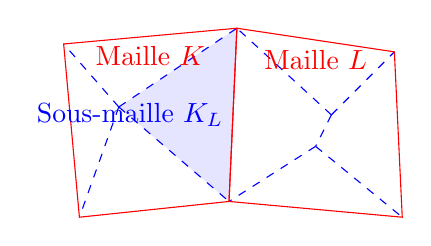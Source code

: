 % Points
\coordinate (O) at (-0.5, 0.2);
\coordinate (O') at (2.2, 0.1);
\coordinate (O") at (2.0, -0.3);
\coordinate (A) at (-1.2, 1.0);
\coordinate (B) at (1.0, 1.2);
\coordinate (C) at (3.0, 0.9);
\coordinate (D) at (3.1, -1.2);
\coordinate (E) at (0.9, -1.0);
\coordinate (F) at (-1.0, -1.2);
% Sous-mailles
\fill[blue!10!white] (O) -- (B) -- (E) -- cycle;
\draw[dashed, blue] (O) -- (A);
\draw[dashed, blue] (O) -- (B);
\draw[dashed, blue] (O) -- (E);
\draw[dashed, blue] (O) -- (F);
\draw[dashed, blue] (O') -- (B);
\draw[dashed, blue] (O') -- (C);
\draw[dashed, blue] (O') -- (O");
\draw[dashed, blue] (O") -- (D);
\draw[dashed, blue] (O") -- (E);
% Mailles
\draw[red]
  (A)
  -- node[midway, below, red] {Maille $K$} (B)
  -- node[midway, left, blue] {Sous-maille $K_L$} (E)
  -- (F) -- cycle;
\draw[red] (B)
  -- node[midway, below, red] {Maille $L$} (C)
  -- (D) -- (E) -- cycle;
